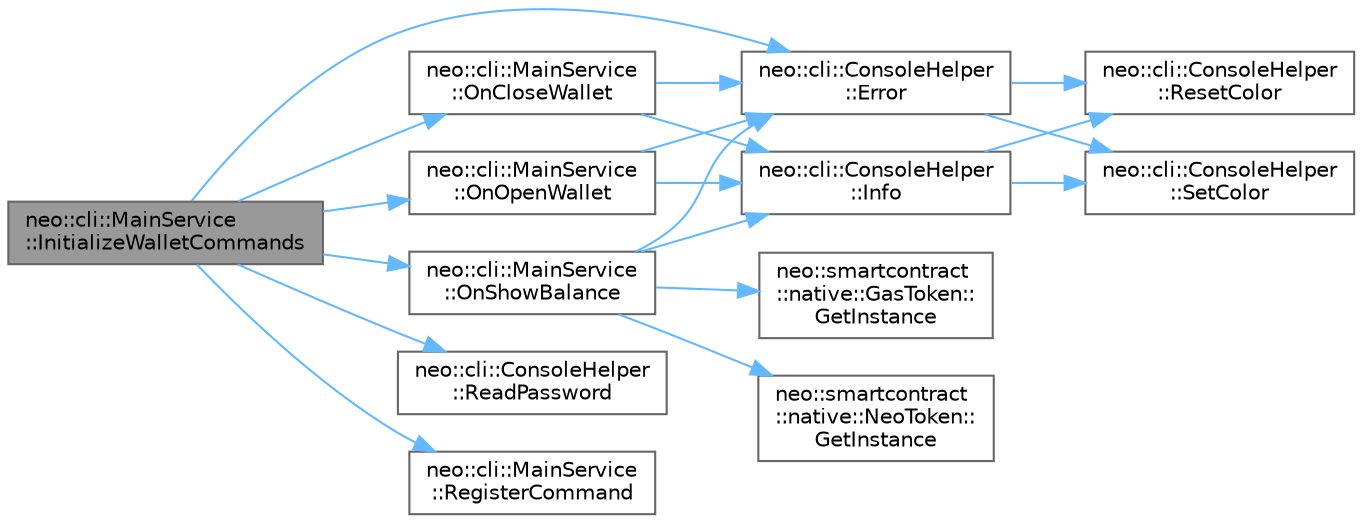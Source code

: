 digraph "neo::cli::MainService::InitializeWalletCommands"
{
 // LATEX_PDF_SIZE
  bgcolor="transparent";
  edge [fontname=Helvetica,fontsize=10,labelfontname=Helvetica,labelfontsize=10];
  node [fontname=Helvetica,fontsize=10,shape=box,height=0.2,width=0.4];
  rankdir="LR";
  Node1 [id="Node000001",label="neo::cli::MainService\l::InitializeWalletCommands",height=0.2,width=0.4,color="gray40", fillcolor="grey60", style="filled", fontcolor="black",tooltip=" "];
  Node1 -> Node2 [id="edge1_Node000001_Node000002",color="steelblue1",style="solid",tooltip=" "];
  Node2 [id="Node000002",label="neo::cli::ConsoleHelper\l::Error",height=0.2,width=0.4,color="grey40", fillcolor="white", style="filled",URL="$classneo_1_1cli_1_1_console_helper.html#ac3ec7b1362555499592739354105f6f1",tooltip="Print an error message."];
  Node2 -> Node3 [id="edge2_Node000002_Node000003",color="steelblue1",style="solid",tooltip=" "];
  Node3 [id="Node000003",label="neo::cli::ConsoleHelper\l::ResetColor",height=0.2,width=0.4,color="grey40", fillcolor="white", style="filled",URL="$classneo_1_1cli_1_1_console_helper.html#aa19a32aa086b8165b918589106658595",tooltip="Reset console text color to default."];
  Node2 -> Node4 [id="edge3_Node000002_Node000004",color="steelblue1",style="solid",tooltip=" "];
  Node4 [id="Node000004",label="neo::cli::ConsoleHelper\l::SetColor",height=0.2,width=0.4,color="grey40", fillcolor="white", style="filled",URL="$classneo_1_1cli_1_1_console_helper.html#ad263bec77ecce8013dddb817efef151f",tooltip="Set console text color."];
  Node1 -> Node5 [id="edge4_Node000001_Node000005",color="steelblue1",style="solid",tooltip=" "];
  Node5 [id="Node000005",label="neo::cli::MainService\l::OnCloseWallet",height=0.2,width=0.4,color="grey40", fillcolor="white", style="filled",URL="$classneo_1_1cli_1_1_main_service.html#a51a015ba97c3183cd58e5e3cc61d5766",tooltip=" "];
  Node5 -> Node2 [id="edge5_Node000005_Node000002",color="steelblue1",style="solid",tooltip=" "];
  Node5 -> Node6 [id="edge6_Node000005_Node000006",color="steelblue1",style="solid",tooltip=" "];
  Node6 [id="Node000006",label="neo::cli::ConsoleHelper\l::Info",height=0.2,width=0.4,color="grey40", fillcolor="white", style="filled",URL="$classneo_1_1cli_1_1_console_helper.html#a6d48e1c45f338bd842bf7fa6bf00b0d9",tooltip="Print an informational message."];
  Node6 -> Node3 [id="edge7_Node000006_Node000003",color="steelblue1",style="solid",tooltip=" "];
  Node6 -> Node4 [id="edge8_Node000006_Node000004",color="steelblue1",style="solid",tooltip=" "];
  Node1 -> Node7 [id="edge9_Node000001_Node000007",color="steelblue1",style="solid",tooltip=" "];
  Node7 [id="Node000007",label="neo::cli::MainService\l::OnOpenWallet",height=0.2,width=0.4,color="grey40", fillcolor="white", style="filled",URL="$classneo_1_1cli_1_1_main_service.html#aab25aa43c59976bb4227ab9e9a29450c",tooltip=" "];
  Node7 -> Node2 [id="edge10_Node000007_Node000002",color="steelblue1",style="solid",tooltip=" "];
  Node7 -> Node6 [id="edge11_Node000007_Node000006",color="steelblue1",style="solid",tooltip=" "];
  Node1 -> Node8 [id="edge12_Node000001_Node000008",color="steelblue1",style="solid",tooltip=" "];
  Node8 [id="Node000008",label="neo::cli::MainService\l::OnShowBalance",height=0.2,width=0.4,color="grey40", fillcolor="white", style="filled",URL="$classneo_1_1cli_1_1_main_service.html#a2d19641126a93c359d617b7eea0b6dad",tooltip=" "];
  Node8 -> Node2 [id="edge13_Node000008_Node000002",color="steelblue1",style="solid",tooltip=" "];
  Node8 -> Node9 [id="edge14_Node000008_Node000009",color="steelblue1",style="solid",tooltip=" "];
  Node9 [id="Node000009",label="neo::smartcontract\l::native::GasToken::\lGetInstance",height=0.2,width=0.4,color="grey40", fillcolor="white", style="filled",URL="$classneo_1_1smartcontract_1_1native_1_1_gas_token.html#a0a5458f42995bd194a55d5f24d3a72a6",tooltip="Gets the instance."];
  Node8 -> Node10 [id="edge15_Node000008_Node000010",color="steelblue1",style="solid",tooltip=" "];
  Node10 [id="Node000010",label="neo::smartcontract\l::native::NeoToken::\lGetInstance",height=0.2,width=0.4,color="grey40", fillcolor="white", style="filled",URL="$classneo_1_1smartcontract_1_1native_1_1_neo_token.html#a90cb76fc97b70fbb68bd14545704e463",tooltip="Gets the instance."];
  Node8 -> Node6 [id="edge16_Node000008_Node000006",color="steelblue1",style="solid",tooltip=" "];
  Node1 -> Node11 [id="edge17_Node000001_Node000011",color="steelblue1",style="solid",tooltip=" "];
  Node11 [id="Node000011",label="neo::cli::ConsoleHelper\l::ReadPassword",height=0.2,width=0.4,color="grey40", fillcolor="white", style="filled",URL="$classneo_1_1cli_1_1_console_helper.html#a9ae9feae6c7d9484b9e06e5c5947357f",tooltip="Read a password from console (hidden input)"];
  Node1 -> Node12 [id="edge18_Node000001_Node000012",color="steelblue1",style="solid",tooltip=" "];
  Node12 [id="Node000012",label="neo::cli::MainService\l::RegisterCommand",height=0.2,width=0.4,color="grey40", fillcolor="white", style="filled",URL="$classneo_1_1cli_1_1_main_service.html#a87500bf72b8db7033c327dd0a562b1a8",tooltip="Registers a command."];
}
